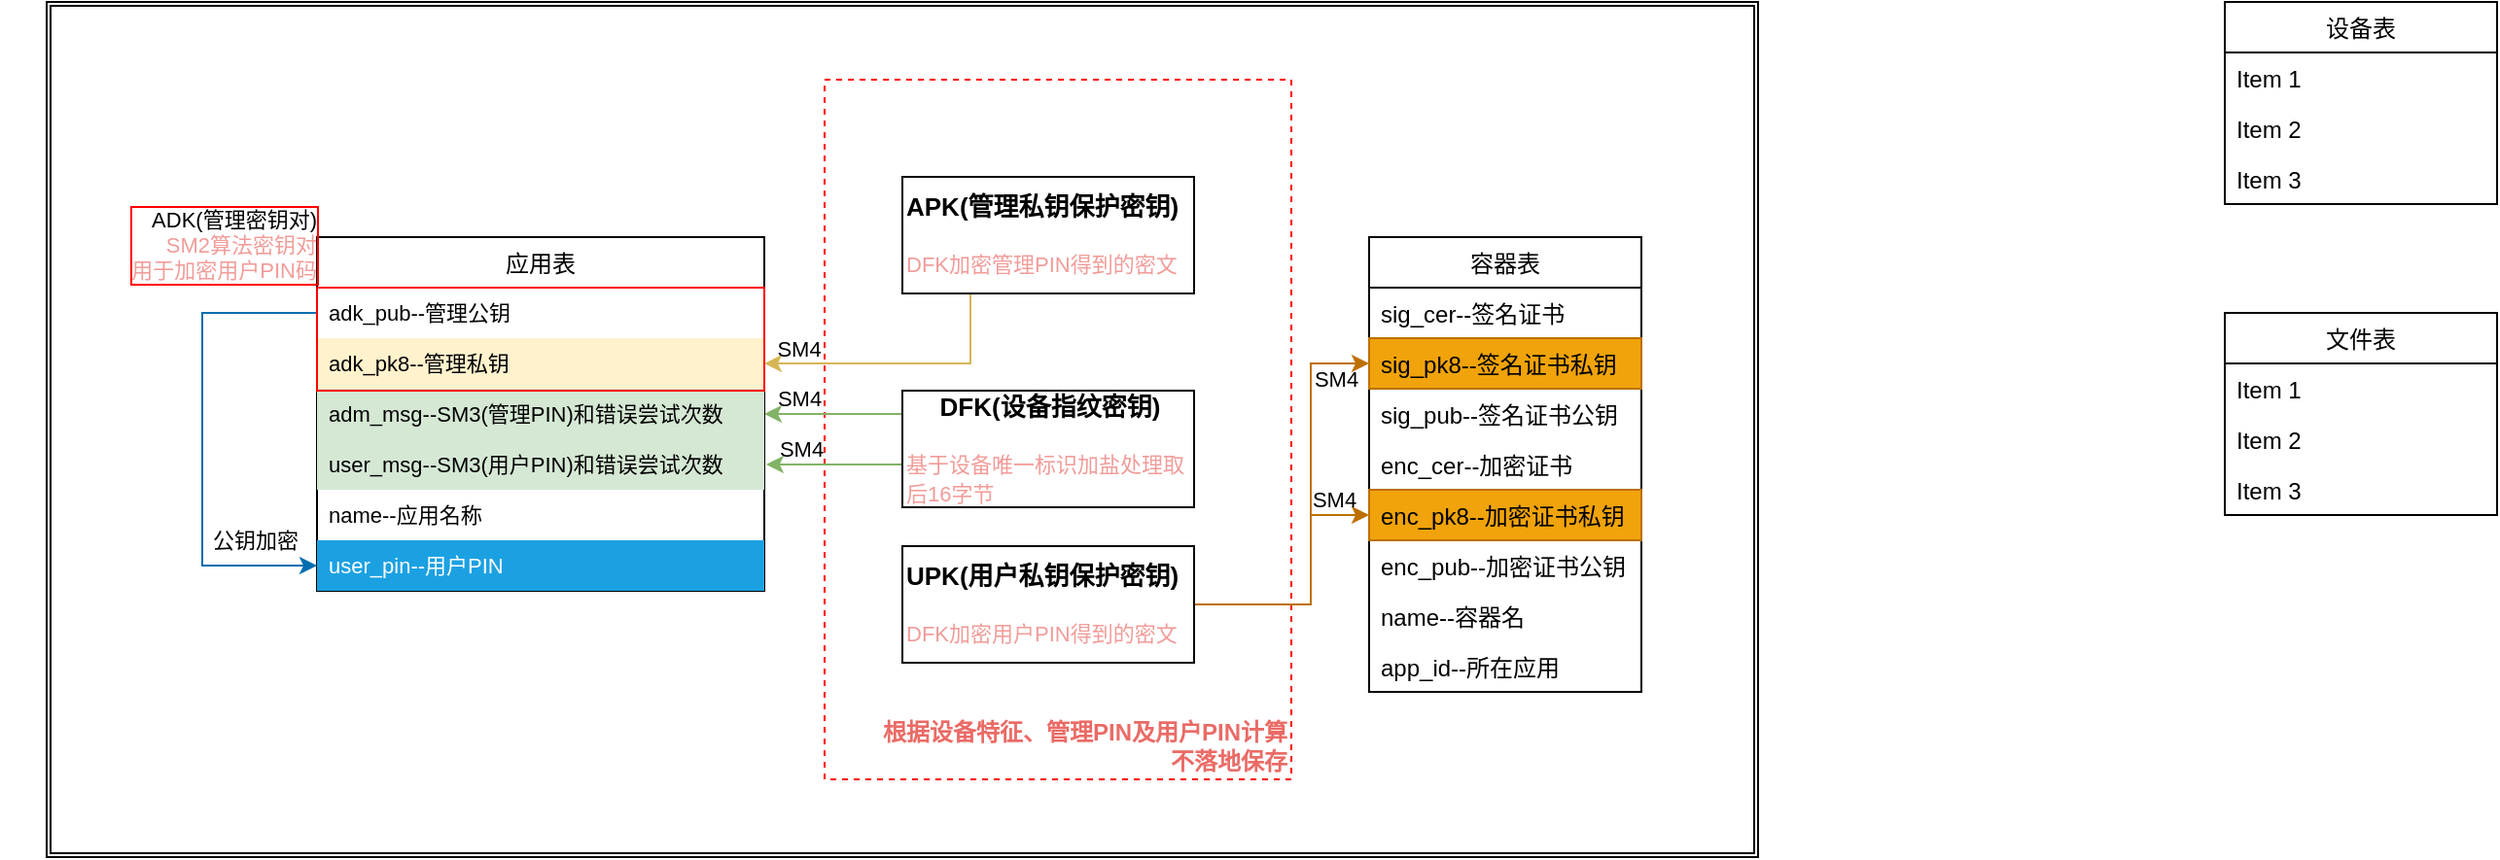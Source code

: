 <mxfile version="14.8.0" type="github">
  <diagram id="NBq3CgPERG1pBXBx40WU" name="Page-1">
    <mxGraphModel dx="946" dy="536" grid="1" gridSize="10" guides="1" tooltips="1" connect="1" arrows="1" fold="1" page="1" pageScale="1" pageWidth="827" pageHeight="1169" math="0" shadow="0">
      <root>
        <mxCell id="0" />
        <mxCell id="1" parent="0" />
        <mxCell id="Ex2G36TkrBTLP0KI2J1V-57" value="&lt;b&gt;&lt;font color=&quot;#ea6b66&quot;&gt;根据设备特征、管理PIN及用户PIN计算&lt;br&gt;不落地保存&lt;/font&gt;&lt;/b&gt;" style="rounded=0;whiteSpace=wrap;html=1;shadow=0;glass=0;labelBackgroundColor=none;sketch=0;fontColor=#000000;strokeWidth=1;align=right;verticalAlign=bottom;dashed=1;fillColor=none;strokeColor=#FF0000;" vertex="1" parent="1">
          <mxGeometry x="600" y="200" width="240" height="360" as="geometry" />
        </mxCell>
        <mxCell id="Ex2G36TkrBTLP0KI2J1V-34" style="edgeStyle=orthogonalEdgeStyle;rounded=0;orthogonalLoop=1;jettySize=auto;html=1;entryX=1;entryY=0.5;entryDx=0;entryDy=0;fillColor=#d5e8d4;strokeColor=#82b366;" edge="1" parent="1" source="Ex2G36TkrBTLP0KI2J1V-1" target="Ex2G36TkrBTLP0KI2J1V-13">
          <mxGeometry relative="1" as="geometry">
            <Array as="points">
              <mxPoint x="610" y="372" />
              <mxPoint x="610" y="372" />
            </Array>
          </mxGeometry>
        </mxCell>
        <mxCell id="Ex2G36TkrBTLP0KI2J1V-35" value="SM4" style="edgeLabel;align=center;verticalAlign=middle;resizable=0;points=[];labelBackgroundColor=none;" vertex="1" connectable="0" parent="Ex2G36TkrBTLP0KI2J1V-34">
          <mxGeometry x="-0.183" y="-1" relative="1" as="geometry">
            <mxPoint x="-24" y="-8" as="offset" />
          </mxGeometry>
        </mxCell>
        <mxCell id="Ex2G36TkrBTLP0KI2J1V-36" style="edgeStyle=orthogonalEdgeStyle;rounded=0;orthogonalLoop=1;jettySize=auto;html=1;fillColor=#d5e8d4;strokeColor=#82b366;entryX=1.004;entryY=0.5;entryDx=0;entryDy=0;entryPerimeter=0;" edge="1" parent="1" source="Ex2G36TkrBTLP0KI2J1V-1" target="Ex2G36TkrBTLP0KI2J1V-16">
          <mxGeometry relative="1" as="geometry">
            <mxPoint x="570" y="398" as="targetPoint" />
            <Array as="points">
              <mxPoint x="620" y="398" />
              <mxPoint x="620" y="398" />
            </Array>
          </mxGeometry>
        </mxCell>
        <mxCell id="Ex2G36TkrBTLP0KI2J1V-37" value="SM4" style="edgeLabel;align=center;verticalAlign=middle;resizable=0;points=[];labelBackgroundColor=none;labelBorderColor=none;" vertex="1" connectable="0" parent="Ex2G36TkrBTLP0KI2J1V-36">
          <mxGeometry x="-0.194" y="4" relative="1" as="geometry">
            <mxPoint x="-24" y="-13" as="offset" />
          </mxGeometry>
        </mxCell>
        <mxCell id="Ex2G36TkrBTLP0KI2J1V-1" value="&lt;div style=&quot;text-align: center&quot;&gt;&lt;b&gt;&lt;font style=&quot;font-size: 13px&quot;&gt;DFK(设备指纹密钥)&lt;/font&gt;&lt;/b&gt;&lt;/div&gt;&lt;br&gt;&lt;font color=&quot;#f19c99&quot; style=&quot;font-size: 11px&quot;&gt;基于设备唯一标识加盐处理取后16字节&lt;/font&gt;" style="rounded=0;whiteSpace=wrap;html=1;align=left;" vertex="1" parent="1">
          <mxGeometry x="640" y="360" width="150" height="60" as="geometry" />
        </mxCell>
        <mxCell id="Ex2G36TkrBTLP0KI2J1V-33" value="SM4" style="edgeStyle=orthogonalEdgeStyle;rounded=0;orthogonalLoop=1;jettySize=auto;fillColor=#fff2cc;strokeColor=#d6b656;entryX=1;entryY=0.736;entryDx=0;entryDy=0;entryPerimeter=0;labelBackgroundColor=none;" edge="1" parent="1" source="Ex2G36TkrBTLP0KI2J1V-2" target="Ex2G36TkrBTLP0KI2J1V-59">
          <mxGeometry x="0.747" y="-8" relative="1" as="geometry">
            <mxPoint x="530" y="346" as="targetPoint" />
            <Array as="points">
              <mxPoint x="675" y="346" />
            </Array>
            <mxPoint as="offset" />
          </mxGeometry>
        </mxCell>
        <mxCell id="Ex2G36TkrBTLP0KI2J1V-2" value="&lt;b&gt;&lt;font style=&quot;font-size: 13px&quot;&gt;APK(管理私钥保护密钥)&lt;br&gt;&lt;/font&gt;&lt;/b&gt;&lt;br&gt;&lt;span&gt;&lt;font style=&quot;font-size: 11px&quot; color=&quot;#f19c99&quot;&gt;DFK加密管理PIN得到的密文&lt;/font&gt;&lt;/span&gt;" style="rounded=0;whiteSpace=wrap;html=1;align=left;" vertex="1" parent="1">
          <mxGeometry x="640" y="250" width="150" height="60" as="geometry" />
        </mxCell>
        <mxCell id="Ex2G36TkrBTLP0KI2J1V-60" style="edgeStyle=orthogonalEdgeStyle;rounded=0;orthogonalLoop=1;jettySize=auto;html=1;entryX=0;entryY=0.5;entryDx=0;entryDy=0;fontSize=11;fontColor=#FF0000;exitX=1;exitY=0.5;exitDx=0;exitDy=0;fillColor=#f0a30a;strokeColor=#BD7000;" edge="1" parent="1" source="Ex2G36TkrBTLP0KI2J1V-3" target="Ex2G36TkrBTLP0KI2J1V-19">
          <mxGeometry relative="1" as="geometry">
            <Array as="points">
              <mxPoint x="850" y="470" />
              <mxPoint x="850" y="346" />
            </Array>
          </mxGeometry>
        </mxCell>
        <mxCell id="Ex2G36TkrBTLP0KI2J1V-61" style="edgeStyle=orthogonalEdgeStyle;rounded=0;orthogonalLoop=1;jettySize=auto;html=1;entryX=0;entryY=0.5;entryDx=0;entryDy=0;fontSize=11;fontColor=#FF0000;exitX=1;exitY=0.5;exitDx=0;exitDy=0;fillColor=#f0a30a;strokeColor=#BD7000;" edge="1" parent="1" source="Ex2G36TkrBTLP0KI2J1V-3" target="Ex2G36TkrBTLP0KI2J1V-39">
          <mxGeometry relative="1" as="geometry">
            <Array as="points">
              <mxPoint x="850" y="470" />
              <mxPoint x="850" y="424" />
            </Array>
          </mxGeometry>
        </mxCell>
        <mxCell id="Ex2G36TkrBTLP0KI2J1V-63" value="SM4" style="edgeLabel;align=center;verticalAlign=middle;resizable=0;points=[];fontSize=11;labelBackgroundColor=none;" vertex="1" connectable="0" parent="Ex2G36TkrBTLP0KI2J1V-61">
          <mxGeometry x="0.721" y="2" relative="1" as="geometry">
            <mxPoint x="1" y="-7" as="offset" />
          </mxGeometry>
        </mxCell>
        <mxCell id="Ex2G36TkrBTLP0KI2J1V-3" value="&lt;b&gt;&lt;font style=&quot;font-size: 13px&quot;&gt;UPK(用户私钥保护密钥)&lt;br&gt;&lt;/font&gt;&lt;/b&gt;&lt;br&gt;&lt;span&gt;&lt;font style=&quot;font-size: 11px&quot; color=&quot;#f19c99&quot;&gt;DFK加密用户PIN得到的密文&lt;/font&gt;&lt;/span&gt;" style="rounded=0;whiteSpace=wrap;html=1;align=left;" vertex="1" parent="1">
          <mxGeometry x="640" y="440" width="150" height="60" as="geometry" />
        </mxCell>
        <mxCell id="Ex2G36TkrBTLP0KI2J1V-13" value="应用表" style="swimlane;fontStyle=0;childLayout=stackLayout;horizontal=1;startSize=26;horizontalStack=0;resizeParent=1;resizeParentMax=0;resizeLast=0;collapsible=1;marginBottom=0;" vertex="1" parent="1">
          <mxGeometry x="339" y="281" width="230" height="182" as="geometry" />
        </mxCell>
        <mxCell id="Ex2G36TkrBTLP0KI2J1V-14" value="adk_pub--管理公钥" style="text;fillColor=none;align=left;verticalAlign=top;spacingLeft=4;spacingRight=4;overflow=hidden;rotatable=0;points=[[0,0.5],[1,0.5]];portConstraint=eastwest;fontSize=11;" vertex="1" parent="Ex2G36TkrBTLP0KI2J1V-13">
          <mxGeometry y="26" width="230" height="26" as="geometry" />
        </mxCell>
        <mxCell id="Ex2G36TkrBTLP0KI2J1V-44" style="edgeStyle=orthogonalEdgeStyle;rounded=0;orthogonalLoop=1;jettySize=auto;html=1;entryX=0;entryY=0.5;entryDx=0;entryDy=0;fillColor=#1ba1e2;strokeColor=#006EAF;exitX=0;exitY=0.5;exitDx=0;exitDy=0;" edge="1" parent="Ex2G36TkrBTLP0KI2J1V-13" source="Ex2G36TkrBTLP0KI2J1V-14" target="Ex2G36TkrBTLP0KI2J1V-43">
          <mxGeometry relative="1" as="geometry">
            <mxPoint x="280" y="26" as="sourcePoint" />
            <Array as="points">
              <mxPoint x="-59" y="39" />
              <mxPoint x="-59" y="169" />
            </Array>
          </mxGeometry>
        </mxCell>
        <mxCell id="Ex2G36TkrBTLP0KI2J1V-53" value="公钥加密" style="edgeLabel;html=1;align=center;verticalAlign=middle;resizable=0;points=[];fontColor=#000000;" vertex="1" connectable="0" parent="Ex2G36TkrBTLP0KI2J1V-44">
          <mxGeometry x="0.765" relative="1" as="geometry">
            <mxPoint x="-3" y="-13" as="offset" />
          </mxGeometry>
        </mxCell>
        <mxCell id="Ex2G36TkrBTLP0KI2J1V-15" value="adk_pk8--管理私钥" style="text;fillColor=#fff2cc;align=left;verticalAlign=top;spacingLeft=4;spacingRight=4;overflow=hidden;rotatable=0;points=[[0,0.5],[1,0.5]];portConstraint=eastwest;fontSize=11;" vertex="1" parent="Ex2G36TkrBTLP0KI2J1V-13">
          <mxGeometry y="52" width="230" height="26" as="geometry" />
        </mxCell>
        <mxCell id="Ex2G36TkrBTLP0KI2J1V-31" value="adm_msg--SM3(管理PIN)和错误尝试次数" style="text;fillColor=#d5e8d4;align=left;verticalAlign=top;spacingLeft=4;spacingRight=4;overflow=hidden;rotatable=0;points=[[0,0.5],[1,0.5]];portConstraint=eastwest;fontSize=11;" vertex="1" parent="Ex2G36TkrBTLP0KI2J1V-13">
          <mxGeometry y="78" width="230" height="26" as="geometry" />
        </mxCell>
        <mxCell id="Ex2G36TkrBTLP0KI2J1V-16" value="user_msg--SM3(用户PIN)和错误尝试次数" style="text;fillColor=#d5e8d4;align=left;verticalAlign=top;spacingLeft=4;spacingRight=4;overflow=hidden;rotatable=0;points=[[0,0.5],[1,0.5]];portConstraint=eastwest;fontSize=11;" vertex="1" parent="Ex2G36TkrBTLP0KI2J1V-13">
          <mxGeometry y="104" width="230" height="26" as="geometry" />
        </mxCell>
        <mxCell id="Ex2G36TkrBTLP0KI2J1V-32" value="name--应用名称" style="text;strokeColor=none;fillColor=none;align=left;verticalAlign=top;spacingLeft=4;spacingRight=4;overflow=hidden;rotatable=0;points=[[0,0.5],[1,0.5]];portConstraint=eastwest;fontSize=11;" vertex="1" parent="Ex2G36TkrBTLP0KI2J1V-13">
          <mxGeometry y="130" width="230" height="26" as="geometry" />
        </mxCell>
        <mxCell id="Ex2G36TkrBTLP0KI2J1V-43" value="user_pin--用户PIN" style="text;fillColor=#1ba1e2;align=left;verticalAlign=top;spacingLeft=4;spacingRight=4;overflow=hidden;rotatable=0;points=[[0,0.5],[1,0.5]];portConstraint=eastwest;fontColor=#ffffff;fontSize=11;" vertex="1" parent="Ex2G36TkrBTLP0KI2J1V-13">
          <mxGeometry y="156" width="230" height="26" as="geometry" />
        </mxCell>
        <mxCell id="Ex2G36TkrBTLP0KI2J1V-17" value="容器表" style="swimlane;fontStyle=0;childLayout=stackLayout;horizontal=1;startSize=26;horizontalStack=0;resizeParent=1;resizeParentMax=0;resizeLast=0;collapsible=1;marginBottom=0;" vertex="1" parent="1">
          <mxGeometry x="880" y="281" width="140" height="234" as="geometry" />
        </mxCell>
        <mxCell id="Ex2G36TkrBTLP0KI2J1V-18" value="sig_cer--签名证书" style="text;strokeColor=none;fillColor=none;align=left;verticalAlign=top;spacingLeft=4;spacingRight=4;overflow=hidden;rotatable=0;points=[[0,0.5],[1,0.5]];portConstraint=eastwest;" vertex="1" parent="Ex2G36TkrBTLP0KI2J1V-17">
          <mxGeometry y="26" width="140" height="26" as="geometry" />
        </mxCell>
        <mxCell id="Ex2G36TkrBTLP0KI2J1V-19" value="sig_pk8--签名证书私钥" style="text;fillColor=#f0a30a;align=left;verticalAlign=top;spacingLeft=4;spacingRight=4;overflow=hidden;rotatable=0;points=[[0,0.5],[1,0.5]];portConstraint=eastwest;fontColor=#000000;strokeColor=#BD7000;" vertex="1" parent="Ex2G36TkrBTLP0KI2J1V-17">
          <mxGeometry y="52" width="140" height="26" as="geometry" />
        </mxCell>
        <mxCell id="Ex2G36TkrBTLP0KI2J1V-20" value="sig_pub--签名证书公钥" style="text;strokeColor=none;fillColor=none;align=left;verticalAlign=top;spacingLeft=4;spacingRight=4;overflow=hidden;rotatable=0;points=[[0,0.5],[1,0.5]];portConstraint=eastwest;" vertex="1" parent="Ex2G36TkrBTLP0KI2J1V-17">
          <mxGeometry y="78" width="140" height="26" as="geometry" />
        </mxCell>
        <mxCell id="Ex2G36TkrBTLP0KI2J1V-38" value="enc_cer--加密证书" style="text;strokeColor=none;fillColor=none;align=left;verticalAlign=top;spacingLeft=4;spacingRight=4;overflow=hidden;rotatable=0;points=[[0,0.5],[1,0.5]];portConstraint=eastwest;" vertex="1" parent="Ex2G36TkrBTLP0KI2J1V-17">
          <mxGeometry y="104" width="140" height="26" as="geometry" />
        </mxCell>
        <mxCell id="Ex2G36TkrBTLP0KI2J1V-39" value="enc_pk8--加密证书私钥" style="text;fillColor=#f0a30a;align=left;verticalAlign=top;spacingLeft=4;spacingRight=4;overflow=hidden;rotatable=0;points=[[0,0.5],[1,0.5]];portConstraint=eastwest;fontColor=#000000;strokeColor=#BD7000;" vertex="1" parent="Ex2G36TkrBTLP0KI2J1V-17">
          <mxGeometry y="130" width="140" height="26" as="geometry" />
        </mxCell>
        <mxCell id="Ex2G36TkrBTLP0KI2J1V-40" value="enc_pub--加密证书公钥" style="text;strokeColor=none;fillColor=none;align=left;verticalAlign=top;spacingLeft=4;spacingRight=4;overflow=hidden;rotatable=0;points=[[0,0.5],[1,0.5]];portConstraint=eastwest;" vertex="1" parent="Ex2G36TkrBTLP0KI2J1V-17">
          <mxGeometry y="156" width="140" height="26" as="geometry" />
        </mxCell>
        <mxCell id="Ex2G36TkrBTLP0KI2J1V-41" value="name--容器名" style="text;strokeColor=none;fillColor=none;align=left;verticalAlign=top;spacingLeft=4;spacingRight=4;overflow=hidden;rotatable=0;points=[[0,0.5],[1,0.5]];portConstraint=eastwest;" vertex="1" parent="Ex2G36TkrBTLP0KI2J1V-17">
          <mxGeometry y="182" width="140" height="26" as="geometry" />
        </mxCell>
        <mxCell id="Ex2G36TkrBTLP0KI2J1V-42" value="app_id--所在应用" style="text;strokeColor=none;fillColor=none;align=left;verticalAlign=top;spacingLeft=4;spacingRight=4;overflow=hidden;rotatable=0;points=[[0,0.5],[1,0.5]];portConstraint=eastwest;" vertex="1" parent="Ex2G36TkrBTLP0KI2J1V-17">
          <mxGeometry y="208" width="140" height="26" as="geometry" />
        </mxCell>
        <mxCell id="Ex2G36TkrBTLP0KI2J1V-21" value="设备表" style="swimlane;fontStyle=0;childLayout=stackLayout;horizontal=1;startSize=26;horizontalStack=0;resizeParent=1;resizeParentMax=0;resizeLast=0;collapsible=1;marginBottom=0;" vertex="1" parent="1">
          <mxGeometry x="1320" y="160" width="140" height="104" as="geometry" />
        </mxCell>
        <mxCell id="Ex2G36TkrBTLP0KI2J1V-22" value="Item 1" style="text;strokeColor=none;fillColor=none;align=left;verticalAlign=top;spacingLeft=4;spacingRight=4;overflow=hidden;rotatable=0;points=[[0,0.5],[1,0.5]];portConstraint=eastwest;" vertex="1" parent="Ex2G36TkrBTLP0KI2J1V-21">
          <mxGeometry y="26" width="140" height="26" as="geometry" />
        </mxCell>
        <mxCell id="Ex2G36TkrBTLP0KI2J1V-23" value="Item 2" style="text;strokeColor=none;fillColor=none;align=left;verticalAlign=top;spacingLeft=4;spacingRight=4;overflow=hidden;rotatable=0;points=[[0,0.5],[1,0.5]];portConstraint=eastwest;" vertex="1" parent="Ex2G36TkrBTLP0KI2J1V-21">
          <mxGeometry y="52" width="140" height="26" as="geometry" />
        </mxCell>
        <mxCell id="Ex2G36TkrBTLP0KI2J1V-24" value="Item 3" style="text;strokeColor=none;fillColor=none;align=left;verticalAlign=top;spacingLeft=4;spacingRight=4;overflow=hidden;rotatable=0;points=[[0,0.5],[1,0.5]];portConstraint=eastwest;" vertex="1" parent="Ex2G36TkrBTLP0KI2J1V-21">
          <mxGeometry y="78" width="140" height="26" as="geometry" />
        </mxCell>
        <mxCell id="Ex2G36TkrBTLP0KI2J1V-25" value="文件表" style="swimlane;fontStyle=0;childLayout=stackLayout;horizontal=1;startSize=26;horizontalStack=0;resizeParent=1;resizeParentMax=0;resizeLast=0;collapsible=1;marginBottom=0;" vertex="1" parent="1">
          <mxGeometry x="1320" y="320" width="140" height="104" as="geometry" />
        </mxCell>
        <mxCell id="Ex2G36TkrBTLP0KI2J1V-26" value="Item 1" style="text;strokeColor=none;fillColor=none;align=left;verticalAlign=top;spacingLeft=4;spacingRight=4;overflow=hidden;rotatable=0;points=[[0,0.5],[1,0.5]];portConstraint=eastwest;" vertex="1" parent="Ex2G36TkrBTLP0KI2J1V-25">
          <mxGeometry y="26" width="140" height="26" as="geometry" />
        </mxCell>
        <mxCell id="Ex2G36TkrBTLP0KI2J1V-27" value="Item 2" style="text;strokeColor=none;fillColor=none;align=left;verticalAlign=top;spacingLeft=4;spacingRight=4;overflow=hidden;rotatable=0;points=[[0,0.5],[1,0.5]];portConstraint=eastwest;" vertex="1" parent="Ex2G36TkrBTLP0KI2J1V-25">
          <mxGeometry y="52" width="140" height="26" as="geometry" />
        </mxCell>
        <mxCell id="Ex2G36TkrBTLP0KI2J1V-28" value="Item 3" style="text;strokeColor=none;fillColor=none;align=left;verticalAlign=top;spacingLeft=4;spacingRight=4;overflow=hidden;rotatable=0;points=[[0,0.5],[1,0.5]];portConstraint=eastwest;" vertex="1" parent="Ex2G36TkrBTLP0KI2J1V-25">
          <mxGeometry y="78" width="140" height="26" as="geometry" />
        </mxCell>
        <mxCell id="Ex2G36TkrBTLP0KI2J1V-59" value="&lt;div style=&quot;color: rgb(0 , 0 , 0) ; font-size: 12px&quot;&gt;&lt;br&gt;&lt;/div&gt;" style="text;html=1;fillColor=none;align=right;verticalAlign=bottom;whiteSpace=wrap;rounded=0;shadow=0;glass=0;labelBackgroundColor=none;sketch=0;fontSize=11;labelPosition=left;verticalLabelPosition=top;fontColor=#FF0000;strokeColor=#FF0000;" vertex="1" parent="1">
          <mxGeometry x="339" y="307" width="230" height="53" as="geometry" />
        </mxCell>
        <mxCell id="Ex2G36TkrBTLP0KI2J1V-64" value="SM4" style="edgeLabel;align=center;verticalAlign=middle;resizable=0;points=[];fontSize=11;labelBackgroundColor=none;" vertex="1" connectable="0" parent="1">
          <mxGeometry x="871" y="423" as="geometry">
            <mxPoint x="-8" y="-70" as="offset" />
          </mxGeometry>
        </mxCell>
        <mxCell id="Ex2G36TkrBTLP0KI2J1V-68" value="ADK(管理密钥对)&lt;br&gt;&lt;span style=&quot;color: rgb(241 , 156 , 153)&quot;&gt;SM2算法密钥对&lt;br&gt;用于加密用户PIN码&lt;/span&gt;" style="text;html=1;strokeColor=none;fillColor=none;align=right;verticalAlign=middle;whiteSpace=wrap;rounded=0;shadow=0;glass=0;labelBackgroundColor=none;sketch=0;fontSize=11;fontColor=#000000;labelBorderColor=#FF0000;" vertex="1" parent="1">
          <mxGeometry x="176" y="260" width="166" height="50" as="geometry" />
        </mxCell>
        <mxCell id="Ex2G36TkrBTLP0KI2J1V-69" value="" style="shape=ext;double=1;rounded=0;whiteSpace=wrap;html=1;shadow=0;glass=0;labelBackgroundColor=none;sketch=0;fontSize=11;fontColor=#000000;strokeWidth=1;fillColor=none;align=right;verticalAlign=bottom;" vertex="1" parent="1">
          <mxGeometry x="200" y="160" width="880" height="440" as="geometry" />
        </mxCell>
      </root>
    </mxGraphModel>
  </diagram>
</mxfile>
